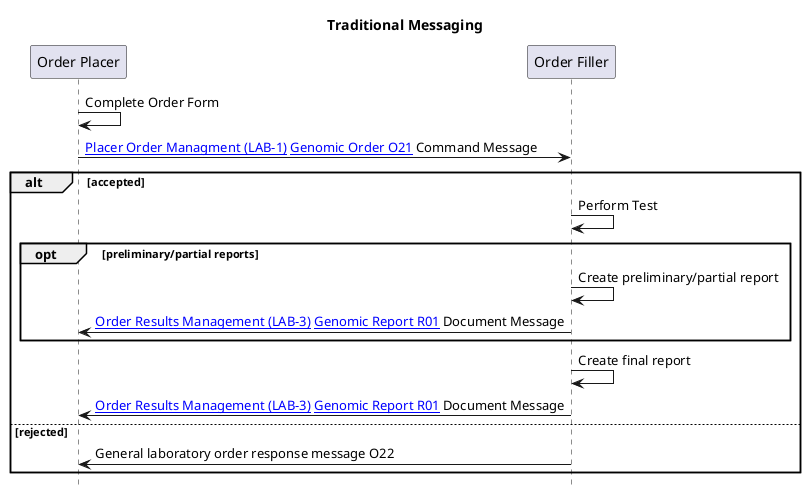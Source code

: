 @startuml

hide footbox

title "Traditional Messaging"

participant "Order Placer" as EPR
participant "Order Filler" as LIMS


EPR -> EPR: Complete Order Form
EPR -> LIMS: [[LAB-1.html Placer Order Managment (LAB-1)]] [[DDD-TestOrder.html Genomic Order O21]] Command Message
alt accepted
LIMS -> LIMS: Perform Test
opt preliminary/partial reports
LIMS -> LIMS: Create preliminary/partial report
LIMS -> EPR: [[LAB-3.html Order Results Management (LAB-3)]] [[DDD-TestReport.html Genomic Report R01]] Document Message
end
LIMS -> LIMS: Create final report
LIMS -> EPR: [[LAB-3.html Order Results Management (LAB-3)]] [[DDD-TestReport.html Genomic Report R01]] Document Message
else rejected
LIMS -> EPR: General laboratory order response message O22
end

@enduml
